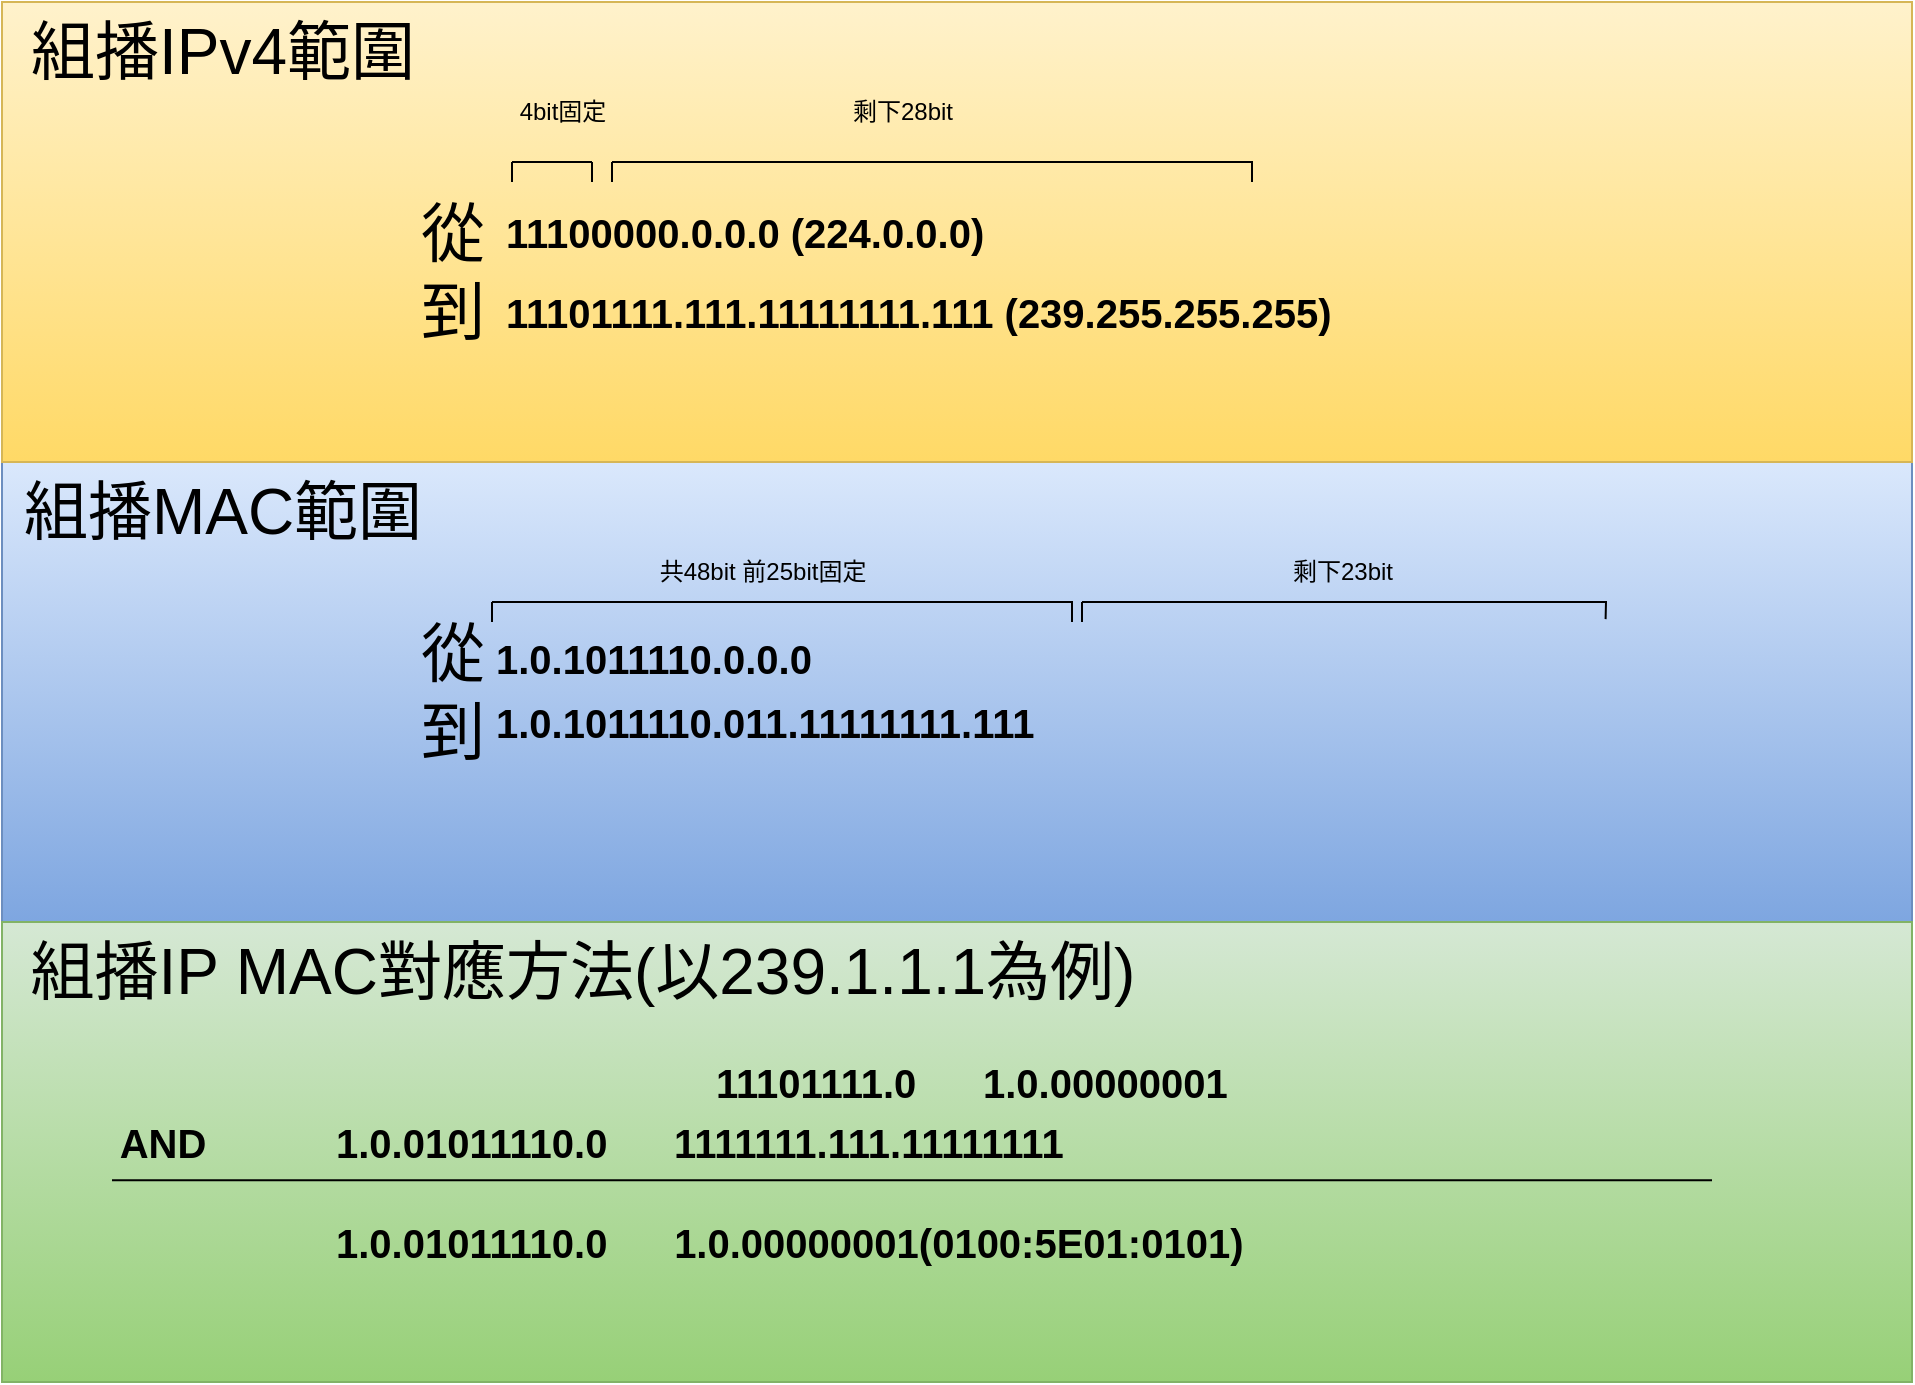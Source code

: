 <mxfile version="24.7.17">
  <diagram name="Page-1" id="E5TBzXtxY6EnjGrUqRgV">
    <mxGraphModel dx="2045" dy="697" grid="1" gridSize="10" guides="1" tooltips="1" connect="1" arrows="1" fold="1" page="1" pageScale="1" pageWidth="850" pageHeight="1100" math="0" shadow="0">
      <root>
        <mxCell id="0" />
        <mxCell id="1" parent="0" />
        <mxCell id="t9K8coWBSorrQWXFLwAw-28" value="" style="rounded=0;whiteSpace=wrap;html=1;fillColor=#dae8fc;gradientColor=#7ea6e0;strokeColor=#6c8ebf;" vertex="1" parent="1">
          <mxGeometry x="-165" y="490" width="955" height="230" as="geometry" />
        </mxCell>
        <mxCell id="t9K8coWBSorrQWXFLwAw-27" value="" style="rounded=0;whiteSpace=wrap;html=1;fillColor=#fff2cc;gradientColor=#ffd966;strokeColor=#d6b656;" vertex="1" parent="1">
          <mxGeometry x="-165" y="260" width="955" height="230" as="geometry" />
        </mxCell>
        <mxCell id="t9K8coWBSorrQWXFLwAw-3" value="&lt;font style=&quot;font-size: 20px;&quot;&gt;&lt;b&gt;11100000.0.0.0 (224.0.0.0)&lt;/b&gt;&lt;/font&gt;" style="text;html=1;align=left;verticalAlign=middle;resizable=0;points=[];autosize=1;strokeColor=none;fillColor=none;" vertex="1" parent="1">
          <mxGeometry x="85" y="355" width="500" height="40" as="geometry" />
        </mxCell>
        <mxCell id="t9K8coWBSorrQWXFLwAw-4" value="&lt;font style=&quot;font-size: 20px;&quot;&gt;&lt;b&gt;11101111.111.11111111.111 (239.255.255.255)&lt;/b&gt;&lt;/font&gt;" style="text;html=1;align=left;verticalAlign=middle;resizable=0;points=[];autosize=1;strokeColor=none;fillColor=none;" vertex="1" parent="1">
          <mxGeometry x="85" y="395" width="540" height="40" as="geometry" />
        </mxCell>
        <mxCell id="t9K8coWBSorrQWXFLwAw-5" value="" style="endArrow=none;html=1;rounded=0;" edge="1" parent="1">
          <mxGeometry width="50" height="50" relative="1" as="geometry">
            <mxPoint x="90" y="340" as="sourcePoint" />
            <mxPoint x="130" y="340" as="targetPoint" />
          </mxGeometry>
        </mxCell>
        <mxCell id="t9K8coWBSorrQWXFLwAw-6" value="" style="endArrow=none;html=1;rounded=0;" edge="1" parent="1">
          <mxGeometry width="50" height="50" relative="1" as="geometry">
            <mxPoint x="90" y="340" as="sourcePoint" />
            <mxPoint x="90" y="350" as="targetPoint" />
          </mxGeometry>
        </mxCell>
        <mxCell id="t9K8coWBSorrQWXFLwAw-7" value="" style="endArrow=none;html=1;rounded=0;" edge="1" parent="1">
          <mxGeometry width="50" height="50" relative="1" as="geometry">
            <mxPoint x="130" y="340" as="sourcePoint" />
            <mxPoint x="130" y="350" as="targetPoint" />
            <Array as="points">
              <mxPoint x="130" y="340" />
            </Array>
          </mxGeometry>
        </mxCell>
        <mxCell id="t9K8coWBSorrQWXFLwAw-9" value="" style="endArrow=none;html=1;rounded=0;" edge="1" parent="1">
          <mxGeometry width="50" height="50" relative="1" as="geometry">
            <mxPoint x="140" y="340" as="sourcePoint" />
            <mxPoint x="180" y="340" as="targetPoint" />
          </mxGeometry>
        </mxCell>
        <mxCell id="t9K8coWBSorrQWXFLwAw-10" value="" style="endArrow=none;html=1;rounded=0;" edge="1" parent="1">
          <mxGeometry width="50" height="50" relative="1" as="geometry">
            <mxPoint x="140" y="340" as="sourcePoint" />
            <mxPoint x="140" y="350" as="targetPoint" />
          </mxGeometry>
        </mxCell>
        <mxCell id="t9K8coWBSorrQWXFLwAw-11" value="" style="endArrow=none;html=1;rounded=0;" edge="1" parent="1">
          <mxGeometry width="50" height="50" relative="1" as="geometry">
            <mxPoint x="180" y="340" as="sourcePoint" />
            <mxPoint x="460" y="350" as="targetPoint" />
            <Array as="points">
              <mxPoint x="460" y="340" />
            </Array>
          </mxGeometry>
        </mxCell>
        <mxCell id="t9K8coWBSorrQWXFLwAw-13" value="4bit固定" style="text;html=1;align=center;verticalAlign=middle;resizable=0;points=[];autosize=1;strokeColor=none;fillColor=none;" vertex="1" parent="1">
          <mxGeometry x="80" y="300" width="70" height="30" as="geometry" />
        </mxCell>
        <mxCell id="t9K8coWBSorrQWXFLwAw-14" value="剩下28bit" style="text;html=1;align=center;verticalAlign=middle;resizable=0;points=[];autosize=1;strokeColor=none;fillColor=none;" vertex="1" parent="1">
          <mxGeometry x="250" y="300" width="70" height="30" as="geometry" />
        </mxCell>
        <mxCell id="t9K8coWBSorrQWXFLwAw-15" value="&lt;font style=&quot;font-size: 20px;&quot;&gt;&lt;b&gt;1.0.1011110.0.0.0&lt;/b&gt;&lt;/font&gt;&lt;div&gt;&lt;font style=&quot;font-size: 20px;&quot;&gt;&lt;b&gt;&lt;br&gt;&lt;/b&gt;&lt;/font&gt;&lt;/div&gt;" style="text;html=1;align=left;verticalAlign=middle;resizable=0;points=[];autosize=1;strokeColor=none;fillColor=none;" vertex="1" parent="1">
          <mxGeometry x="80" y="570" width="580" height="60" as="geometry" />
        </mxCell>
        <mxCell id="t9K8coWBSorrQWXFLwAw-16" value="&lt;span style=&quot;font-size: 20px;&quot;&gt;&lt;b&gt;1.0.1011110.011.11111111.111&lt;/b&gt;&lt;/span&gt;" style="text;html=1;align=left;verticalAlign=middle;resizable=0;points=[];autosize=1;strokeColor=none;fillColor=none;" vertex="1" parent="1">
          <mxGeometry x="80" y="600" width="560" height="40" as="geometry" />
        </mxCell>
        <mxCell id="t9K8coWBSorrQWXFLwAw-17" value="" style="endArrow=none;html=1;rounded=0;" edge="1" parent="1">
          <mxGeometry width="50" height="50" relative="1" as="geometry">
            <mxPoint x="80" y="560" as="sourcePoint" />
            <mxPoint x="120" y="560" as="targetPoint" />
          </mxGeometry>
        </mxCell>
        <mxCell id="t9K8coWBSorrQWXFLwAw-18" value="" style="endArrow=none;html=1;rounded=0;" edge="1" parent="1">
          <mxGeometry width="50" height="50" relative="1" as="geometry">
            <mxPoint x="80" y="560" as="sourcePoint" />
            <mxPoint x="80" y="570" as="targetPoint" />
          </mxGeometry>
        </mxCell>
        <mxCell id="t9K8coWBSorrQWXFLwAw-19" value="" style="endArrow=none;html=1;rounded=0;" edge="1" parent="1">
          <mxGeometry width="50" height="50" relative="1" as="geometry">
            <mxPoint x="120" y="560" as="sourcePoint" />
            <mxPoint x="370" y="570" as="targetPoint" />
            <Array as="points">
              <mxPoint x="370" y="560" />
            </Array>
          </mxGeometry>
        </mxCell>
        <mxCell id="t9K8coWBSorrQWXFLwAw-21" value="共48bit 前25bit固定" style="text;html=1;align=center;verticalAlign=middle;resizable=0;points=[];autosize=1;strokeColor=none;fillColor=none;" vertex="1" parent="1">
          <mxGeometry x="150" y="530" width="130" height="30" as="geometry" />
        </mxCell>
        <mxCell id="t9K8coWBSorrQWXFLwAw-22" value="" style="endArrow=none;html=1;rounded=0;" edge="1" parent="1">
          <mxGeometry width="50" height="50" relative="1" as="geometry">
            <mxPoint x="375" y="560" as="sourcePoint" />
            <mxPoint x="415" y="560" as="targetPoint" />
          </mxGeometry>
        </mxCell>
        <mxCell id="t9K8coWBSorrQWXFLwAw-23" value="" style="endArrow=none;html=1;rounded=0;" edge="1" parent="1">
          <mxGeometry width="50" height="50" relative="1" as="geometry">
            <mxPoint x="375" y="560" as="sourcePoint" />
            <mxPoint x="375" y="570" as="targetPoint" />
          </mxGeometry>
        </mxCell>
        <mxCell id="t9K8coWBSorrQWXFLwAw-24" value="" style="endArrow=none;html=1;rounded=0;entryX=0.96;entryY=-0.024;entryDx=0;entryDy=0;entryPerimeter=0;" edge="1" parent="1" target="t9K8coWBSorrQWXFLwAw-15">
          <mxGeometry width="50" height="50" relative="1" as="geometry">
            <mxPoint x="415" y="560" as="sourcePoint" />
            <mxPoint x="665" y="569" as="targetPoint" />
            <Array as="points">
              <mxPoint x="637" y="560" />
            </Array>
          </mxGeometry>
        </mxCell>
        <mxCell id="t9K8coWBSorrQWXFLwAw-25" value="剩下23bit" style="text;html=1;align=center;verticalAlign=middle;resizable=0;points=[];autosize=1;strokeColor=none;fillColor=none;" vertex="1" parent="1">
          <mxGeometry x="470" y="530" width="70" height="30" as="geometry" />
        </mxCell>
        <mxCell id="t9K8coWBSorrQWXFLwAw-26" value="&lt;font style=&quot;font-size: 32px;&quot;&gt;組播IPv4範圍&lt;/font&gt;" style="text;html=1;align=center;verticalAlign=middle;resizable=0;points=[];autosize=1;strokeColor=none;fillColor=none;" vertex="1" parent="1">
          <mxGeometry x="-165" y="260" width="220" height="50" as="geometry" />
        </mxCell>
        <mxCell id="t9K8coWBSorrQWXFLwAw-29" value="&lt;font style=&quot;font-size: 32px;&quot;&gt;組播MAC範圍&lt;/font&gt;" style="text;html=1;align=center;verticalAlign=middle;resizable=0;points=[];autosize=1;strokeColor=none;fillColor=none;" vertex="1" parent="1">
          <mxGeometry x="-165" y="490" width="220" height="50" as="geometry" />
        </mxCell>
        <mxCell id="t9K8coWBSorrQWXFLwAw-30" value="&lt;font style=&quot;font-size: 32px;&quot;&gt;從&lt;/font&gt;&lt;div&gt;&lt;font style=&quot;font-size: 32px;&quot;&gt;到&lt;/font&gt;&lt;/div&gt;" style="text;html=1;align=center;verticalAlign=middle;resizable=0;points=[];autosize=1;strokeColor=none;fillColor=none;" vertex="1" parent="1">
          <mxGeometry x="30" y="350" width="60" height="90" as="geometry" />
        </mxCell>
        <mxCell id="t9K8coWBSorrQWXFLwAw-32" value="&lt;font style=&quot;font-size: 32px;&quot;&gt;從&lt;/font&gt;&lt;div&gt;&lt;font style=&quot;font-size: 32px;&quot;&gt;到&lt;/font&gt;&lt;/div&gt;" style="text;html=1;align=center;verticalAlign=middle;resizable=0;points=[];autosize=1;strokeColor=none;fillColor=none;" vertex="1" parent="1">
          <mxGeometry x="30" y="560" width="60" height="90" as="geometry" />
        </mxCell>
        <mxCell id="t9K8coWBSorrQWXFLwAw-33" value="" style="rounded=0;whiteSpace=wrap;html=1;fillColor=#d5e8d4;gradientColor=#97d077;strokeColor=#82b366;" vertex="1" parent="1">
          <mxGeometry x="-165" y="720" width="955" height="230" as="geometry" />
        </mxCell>
        <mxCell id="t9K8coWBSorrQWXFLwAw-34" value="&lt;font style=&quot;font-size: 32px;&quot;&gt;組播IP MAC對應方法(以239.1.1.1為例)&lt;/font&gt;" style="text;html=1;align=center;verticalAlign=middle;resizable=0;points=[];autosize=1;strokeColor=none;fillColor=none;" vertex="1" parent="1">
          <mxGeometry x="-165" y="720" width="580" height="50" as="geometry" />
        </mxCell>
        <mxCell id="t9K8coWBSorrQWXFLwAw-35" value="&lt;font style=&quot;font-size: 20px;&quot;&gt;&lt;b&gt;11101111.0&amp;nbsp; &amp;nbsp; &amp;nbsp; 1.0.00000001&lt;/b&gt;&lt;/font&gt;" style="text;html=1;align=left;verticalAlign=middle;resizable=0;points=[];autosize=1;strokeColor=none;fillColor=none;" vertex="1" parent="1">
          <mxGeometry x="190" y="780" width="420" height="40" as="geometry" />
        </mxCell>
        <mxCell id="t9K8coWBSorrQWXFLwAw-41" value="&lt;span style=&quot;font-size: 20px;&quot;&gt;&lt;b&gt;1.0.01011110.0&amp;nbsp; &amp;nbsp; &amp;nbsp; 1111111.111.11111111&lt;/b&gt;&lt;/span&gt;" style="text;html=1;align=left;verticalAlign=middle;resizable=0;points=[];autosize=1;strokeColor=none;fillColor=none;" vertex="1" parent="1">
          <mxGeometry y="810" width="590" height="40" as="geometry" />
        </mxCell>
        <mxCell id="t9K8coWBSorrQWXFLwAw-43" value="" style="endArrow=none;html=1;rounded=0;" edge="1" parent="1">
          <mxGeometry width="50" height="50" relative="1" as="geometry">
            <mxPoint x="690" y="849.17" as="sourcePoint" />
            <mxPoint x="-110" y="849.17" as="targetPoint" />
          </mxGeometry>
        </mxCell>
        <mxCell id="t9K8coWBSorrQWXFLwAw-44" value="&lt;span style=&quot;font-size: 20px;&quot;&gt;&lt;b&gt;1.0.01011110.0&amp;nbsp; &amp;nbsp; &amp;nbsp;&amp;nbsp;&lt;/b&gt;&lt;/span&gt;&lt;b style=&quot;font-size: 20px;&quot;&gt;1.0.00000001(0100:5E01:0101)&lt;/b&gt;" style="text;html=1;align=left;verticalAlign=middle;resizable=0;points=[];autosize=1;strokeColor=none;fillColor=none;" vertex="1" parent="1">
          <mxGeometry y="860" width="780" height="40" as="geometry" />
        </mxCell>
        <mxCell id="t9K8coWBSorrQWXFLwAw-46" value="&lt;b&gt;&lt;font style=&quot;font-size: 20px;&quot;&gt;AND&lt;/font&gt;&lt;/b&gt;" style="text;html=1;align=center;verticalAlign=middle;resizable=0;points=[];autosize=1;strokeColor=none;fillColor=none;" vertex="1" parent="1">
          <mxGeometry x="-120" y="810" width="70" height="40" as="geometry" />
        </mxCell>
      </root>
    </mxGraphModel>
  </diagram>
</mxfile>
